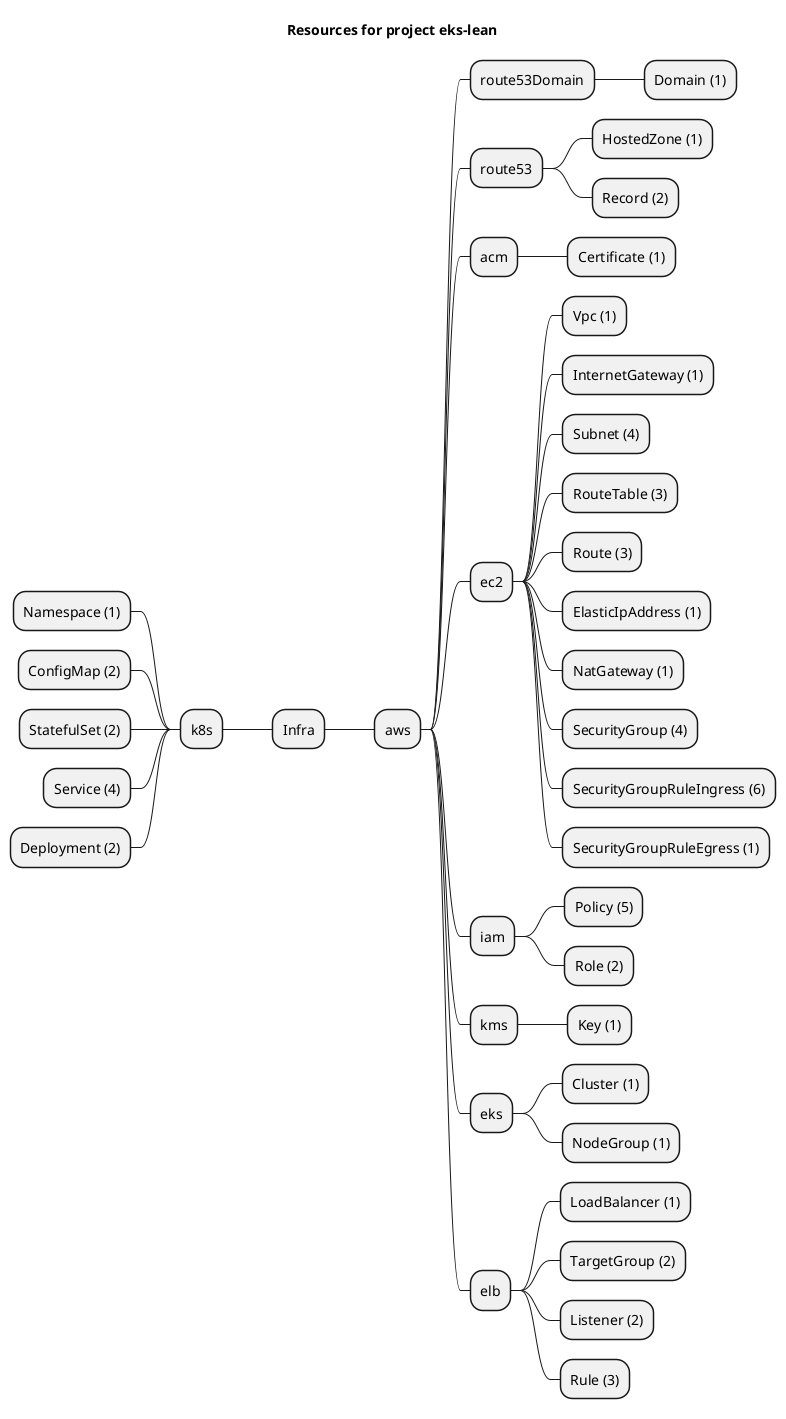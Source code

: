 @startmindmap
title Resources for project eks-lean
skinparam monochrome true
+ Infra
++ aws
+++ route53Domain
++++ Domain (1)
+++ route53
++++ HostedZone (1)
++++ Record (2)
+++ acm
++++ Certificate (1)
+++ ec2
++++ Vpc (1)
++++ InternetGateway (1)
++++ Subnet (4)
++++ RouteTable (3)
++++ Route (3)
++++ ElasticIpAddress (1)
++++ NatGateway (1)
++++ SecurityGroup (4)
++++ SecurityGroupRuleIngress (6)
++++ SecurityGroupRuleEgress (1)
+++ iam
++++ Policy (5)
++++ Role (2)
+++ kms
++++ Key (1)
+++ eks
++++ Cluster (1)
++++ NodeGroup (1)
+++ elb
++++ LoadBalancer (1)
++++ TargetGroup (2)
++++ Listener (2)
++++ Rule (3)
-- k8s
--- Namespace (1)
--- ConfigMap (2)
--- StatefulSet (2)
--- Service (4)
--- Deployment (2)
@endmindmap